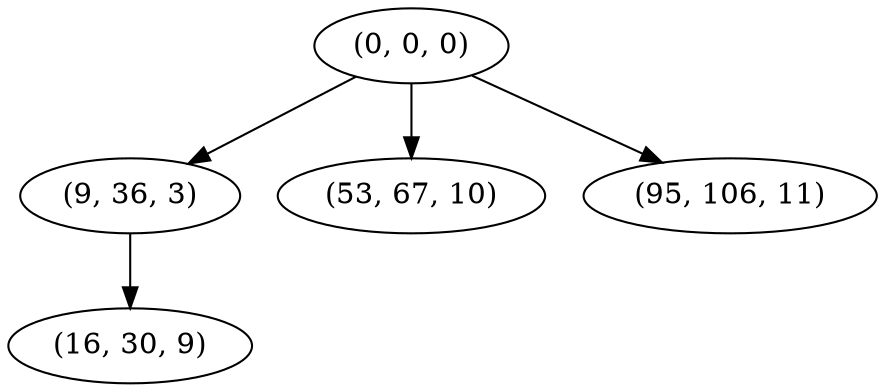 digraph tree {
    "(0, 0, 0)";
    "(9, 36, 3)";
    "(16, 30, 9)";
    "(53, 67, 10)";
    "(95, 106, 11)";
    "(0, 0, 0)" -> "(9, 36, 3)";
    "(0, 0, 0)" -> "(53, 67, 10)";
    "(0, 0, 0)" -> "(95, 106, 11)";
    "(9, 36, 3)" -> "(16, 30, 9)";
}
